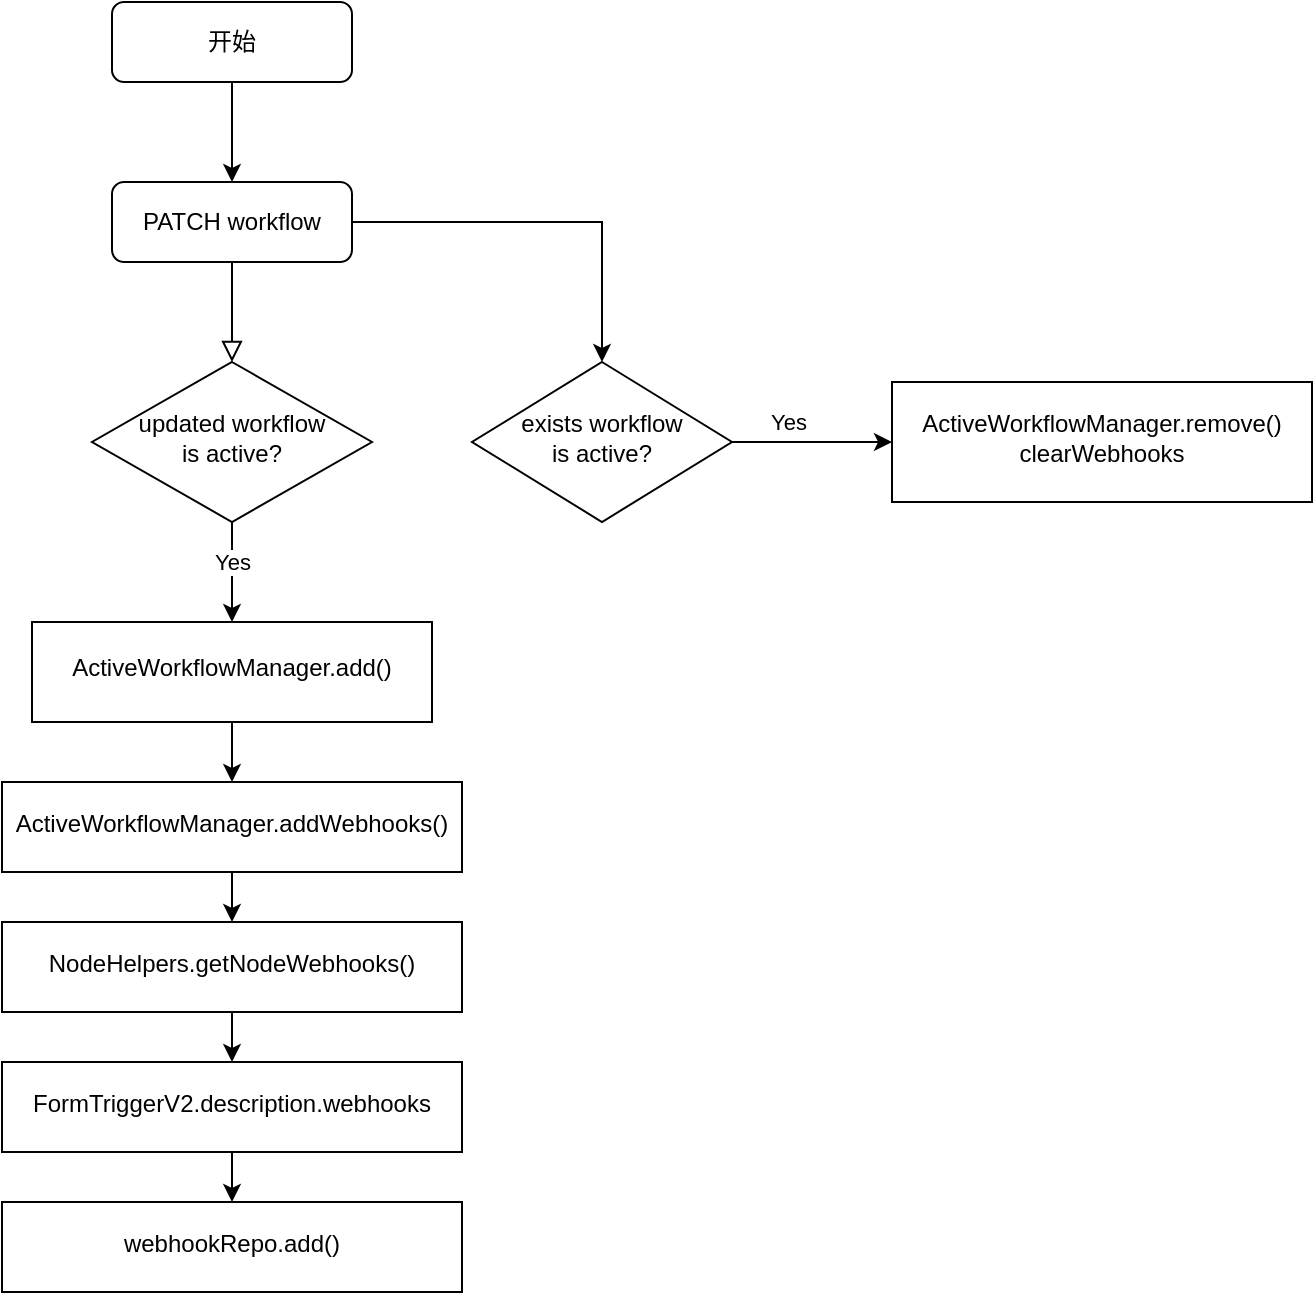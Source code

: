 <mxfile version="24.8.0">
  <diagram id="C5RBs43oDa-KdzZeNtuy" name="Page-1">
    <mxGraphModel dx="954" dy="1688" grid="1" gridSize="10" guides="1" tooltips="1" connect="1" arrows="1" fold="1" page="1" pageScale="1" pageWidth="827" pageHeight="1169" math="0" shadow="0">
      <root>
        <mxCell id="WIyWlLk6GJQsqaUBKTNV-0" />
        <mxCell id="WIyWlLk6GJQsqaUBKTNV-1" parent="WIyWlLk6GJQsqaUBKTNV-0" />
        <mxCell id="WIyWlLk6GJQsqaUBKTNV-2" value="" style="rounded=0;html=1;jettySize=auto;orthogonalLoop=1;fontSize=11;endArrow=block;endFill=0;endSize=8;strokeWidth=1;shadow=0;labelBackgroundColor=none;edgeStyle=orthogonalEdgeStyle;" parent="WIyWlLk6GJQsqaUBKTNV-1" source="WIyWlLk6GJQsqaUBKTNV-3" target="WIyWlLk6GJQsqaUBKTNV-6" edge="1">
          <mxGeometry relative="1" as="geometry" />
        </mxCell>
        <mxCell id="3ufALea6_HpGlG-AgeD5-4" style="edgeStyle=orthogonalEdgeStyle;rounded=0;orthogonalLoop=1;jettySize=auto;html=1;exitX=1;exitY=0.5;exitDx=0;exitDy=0;entryX=0.5;entryY=0;entryDx=0;entryDy=0;" edge="1" parent="WIyWlLk6GJQsqaUBKTNV-1" source="WIyWlLk6GJQsqaUBKTNV-3" target="3ufALea6_HpGlG-AgeD5-3">
          <mxGeometry relative="1" as="geometry" />
        </mxCell>
        <mxCell id="WIyWlLk6GJQsqaUBKTNV-3" value="PATCH workflow" style="rounded=1;whiteSpace=wrap;html=1;fontSize=12;glass=0;strokeWidth=1;shadow=0;" parent="WIyWlLk6GJQsqaUBKTNV-1" vertex="1">
          <mxGeometry x="160" y="80" width="120" height="40" as="geometry" />
        </mxCell>
        <mxCell id="3ufALea6_HpGlG-AgeD5-9" value="" style="edgeStyle=orthogonalEdgeStyle;rounded=0;orthogonalLoop=1;jettySize=auto;html=1;" edge="1" parent="WIyWlLk6GJQsqaUBKTNV-1" source="WIyWlLk6GJQsqaUBKTNV-6" target="3ufALea6_HpGlG-AgeD5-8">
          <mxGeometry relative="1" as="geometry" />
        </mxCell>
        <mxCell id="3ufALea6_HpGlG-AgeD5-10" value="Yes" style="edgeLabel;html=1;align=center;verticalAlign=middle;resizable=0;points=[];" vertex="1" connectable="0" parent="3ufALea6_HpGlG-AgeD5-9">
          <mxGeometry x="-0.2" relative="1" as="geometry">
            <mxPoint as="offset" />
          </mxGeometry>
        </mxCell>
        <mxCell id="WIyWlLk6GJQsqaUBKTNV-6" value="updated workflow&lt;div&gt;is active?&lt;/div&gt;" style="rhombus;whiteSpace=wrap;html=1;shadow=0;fontFamily=Helvetica;fontSize=12;align=center;strokeWidth=1;spacing=6;spacingTop=-4;" parent="WIyWlLk6GJQsqaUBKTNV-1" vertex="1">
          <mxGeometry x="150" y="170" width="140" height="80" as="geometry" />
        </mxCell>
        <mxCell id="3ufALea6_HpGlG-AgeD5-2" style="edgeStyle=orthogonalEdgeStyle;rounded=0;orthogonalLoop=1;jettySize=auto;html=1;exitX=0.5;exitY=1;exitDx=0;exitDy=0;entryX=0.5;entryY=0;entryDx=0;entryDy=0;" edge="1" parent="WIyWlLk6GJQsqaUBKTNV-1" source="3ufALea6_HpGlG-AgeD5-1" target="WIyWlLk6GJQsqaUBKTNV-3">
          <mxGeometry relative="1" as="geometry" />
        </mxCell>
        <mxCell id="3ufALea6_HpGlG-AgeD5-1" value="开始" style="rounded=1;whiteSpace=wrap;html=1;fontSize=12;glass=0;strokeWidth=1;shadow=0;" vertex="1" parent="WIyWlLk6GJQsqaUBKTNV-1">
          <mxGeometry x="160" y="-10" width="120" height="40" as="geometry" />
        </mxCell>
        <mxCell id="3ufALea6_HpGlG-AgeD5-6" value="" style="edgeStyle=orthogonalEdgeStyle;rounded=0;orthogonalLoop=1;jettySize=auto;html=1;" edge="1" parent="WIyWlLk6GJQsqaUBKTNV-1" source="3ufALea6_HpGlG-AgeD5-3" target="3ufALea6_HpGlG-AgeD5-5">
          <mxGeometry relative="1" as="geometry" />
        </mxCell>
        <mxCell id="3ufALea6_HpGlG-AgeD5-7" value="Yes" style="edgeLabel;html=1;align=center;verticalAlign=middle;resizable=0;points=[];" vertex="1" connectable="0" parent="3ufALea6_HpGlG-AgeD5-6">
          <mxGeometry x="-0.3" y="-1" relative="1" as="geometry">
            <mxPoint y="-11" as="offset" />
          </mxGeometry>
        </mxCell>
        <mxCell id="3ufALea6_HpGlG-AgeD5-3" value="exists workflow&lt;div&gt;is active?&lt;/div&gt;" style="rhombus;whiteSpace=wrap;html=1;shadow=0;fontFamily=Helvetica;fontSize=12;align=center;strokeWidth=1;spacing=6;spacingTop=-4;" vertex="1" parent="WIyWlLk6GJQsqaUBKTNV-1">
          <mxGeometry x="340" y="170" width="130" height="80" as="geometry" />
        </mxCell>
        <mxCell id="3ufALea6_HpGlG-AgeD5-5" value="ActiveWorkflowManager.remove()&lt;div&gt;clearWebhooks&lt;/div&gt;" style="whiteSpace=wrap;html=1;shadow=0;strokeWidth=1;spacing=6;spacingTop=-4;" vertex="1" parent="WIyWlLk6GJQsqaUBKTNV-1">
          <mxGeometry x="550" y="180" width="210" height="60" as="geometry" />
        </mxCell>
        <mxCell id="3ufALea6_HpGlG-AgeD5-12" value="" style="edgeStyle=orthogonalEdgeStyle;rounded=0;orthogonalLoop=1;jettySize=auto;html=1;" edge="1" parent="WIyWlLk6GJQsqaUBKTNV-1" source="3ufALea6_HpGlG-AgeD5-13" target="3ufALea6_HpGlG-AgeD5-11">
          <mxGeometry relative="1" as="geometry" />
        </mxCell>
        <mxCell id="3ufALea6_HpGlG-AgeD5-8" value="ActiveWorkflowManager.add()" style="whiteSpace=wrap;html=1;shadow=0;strokeWidth=1;spacing=6;spacingTop=-4;" vertex="1" parent="WIyWlLk6GJQsqaUBKTNV-1">
          <mxGeometry x="120" y="300" width="200" height="50" as="geometry" />
        </mxCell>
        <mxCell id="3ufALea6_HpGlG-AgeD5-18" value="" style="edgeStyle=orthogonalEdgeStyle;rounded=0;orthogonalLoop=1;jettySize=auto;html=1;" edge="1" parent="WIyWlLk6GJQsqaUBKTNV-1" source="3ufALea6_HpGlG-AgeD5-11" target="3ufALea6_HpGlG-AgeD5-17">
          <mxGeometry relative="1" as="geometry" />
        </mxCell>
        <mxCell id="3ufALea6_HpGlG-AgeD5-11" value="FormTriggerV2.description.webhooks" style="whiteSpace=wrap;html=1;shadow=0;strokeWidth=1;spacing=6;spacingTop=-4;" vertex="1" parent="WIyWlLk6GJQsqaUBKTNV-1">
          <mxGeometry x="105" y="520" width="230" height="45" as="geometry" />
        </mxCell>
        <mxCell id="3ufALea6_HpGlG-AgeD5-15" value="" style="edgeStyle=orthogonalEdgeStyle;rounded=0;orthogonalLoop=1;jettySize=auto;html=1;" edge="1" parent="WIyWlLk6GJQsqaUBKTNV-1" source="3ufALea6_HpGlG-AgeD5-8" target="3ufALea6_HpGlG-AgeD5-14">
          <mxGeometry relative="1" as="geometry">
            <mxPoint x="220" y="350" as="sourcePoint" />
            <mxPoint x="225" y="480" as="targetPoint" />
          </mxGeometry>
        </mxCell>
        <mxCell id="3ufALea6_HpGlG-AgeD5-14" value="ActiveWorkflowManager.addWebhooks()" style="whiteSpace=wrap;html=1;shadow=0;strokeWidth=1;spacing=6;spacingTop=-4;" vertex="1" parent="WIyWlLk6GJQsqaUBKTNV-1">
          <mxGeometry x="105" y="380" width="230" height="45" as="geometry" />
        </mxCell>
        <mxCell id="3ufALea6_HpGlG-AgeD5-16" value="" style="edgeStyle=orthogonalEdgeStyle;rounded=0;orthogonalLoop=1;jettySize=auto;html=1;" edge="1" parent="WIyWlLk6GJQsqaUBKTNV-1" source="3ufALea6_HpGlG-AgeD5-14" target="3ufALea6_HpGlG-AgeD5-13">
          <mxGeometry relative="1" as="geometry">
            <mxPoint x="220" y="435" as="sourcePoint" />
            <mxPoint x="220" y="480" as="targetPoint" />
          </mxGeometry>
        </mxCell>
        <mxCell id="3ufALea6_HpGlG-AgeD5-13" value="NodeHelpers.getNodeWebhooks()" style="whiteSpace=wrap;html=1;shadow=0;strokeWidth=1;spacing=6;spacingTop=-4;" vertex="1" parent="WIyWlLk6GJQsqaUBKTNV-1">
          <mxGeometry x="105" y="450" width="230" height="45" as="geometry" />
        </mxCell>
        <mxCell id="3ufALea6_HpGlG-AgeD5-17" value="webhookRepo.add()" style="whiteSpace=wrap;html=1;shadow=0;strokeWidth=1;spacing=6;spacingTop=-4;" vertex="1" parent="WIyWlLk6GJQsqaUBKTNV-1">
          <mxGeometry x="105" y="590" width="230" height="45" as="geometry" />
        </mxCell>
      </root>
    </mxGraphModel>
  </diagram>
</mxfile>

